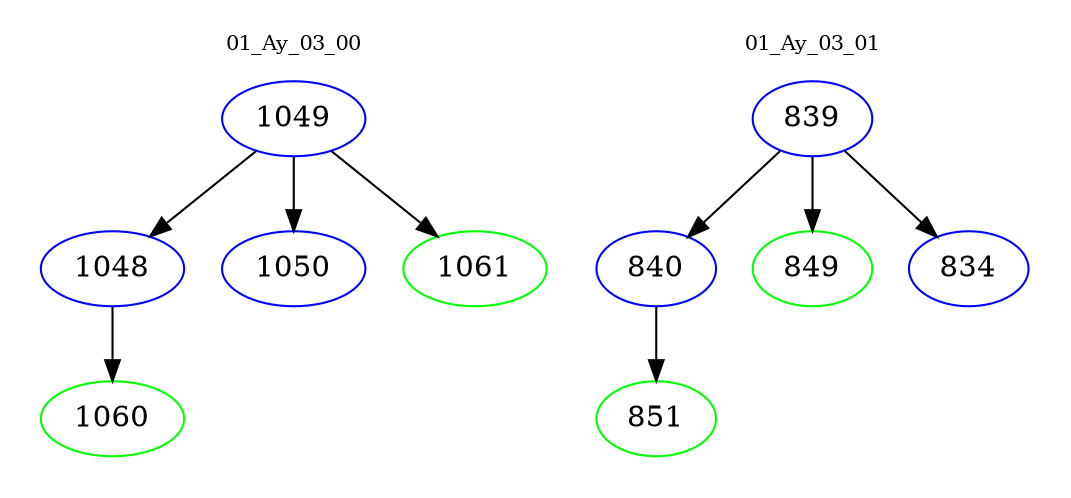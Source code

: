 digraph{
subgraph cluster_0 {
color = white
label = "01_Ay_03_00";
fontsize=10;
T0_1049 [label="1049", color="blue"]
T0_1049 -> T0_1048 [color="black"]
T0_1048 [label="1048", color="blue"]
T0_1048 -> T0_1060 [color="black"]
T0_1060 [label="1060", color="green"]
T0_1049 -> T0_1050 [color="black"]
T0_1050 [label="1050", color="blue"]
T0_1049 -> T0_1061 [color="black"]
T0_1061 [label="1061", color="green"]
}
subgraph cluster_1 {
color = white
label = "01_Ay_03_01";
fontsize=10;
T1_839 [label="839", color="blue"]
T1_839 -> T1_840 [color="black"]
T1_840 [label="840", color="blue"]
T1_840 -> T1_851 [color="black"]
T1_851 [label="851", color="green"]
T1_839 -> T1_849 [color="black"]
T1_849 [label="849", color="green"]
T1_839 -> T1_834 [color="black"]
T1_834 [label="834", color="blue"]
}
}

